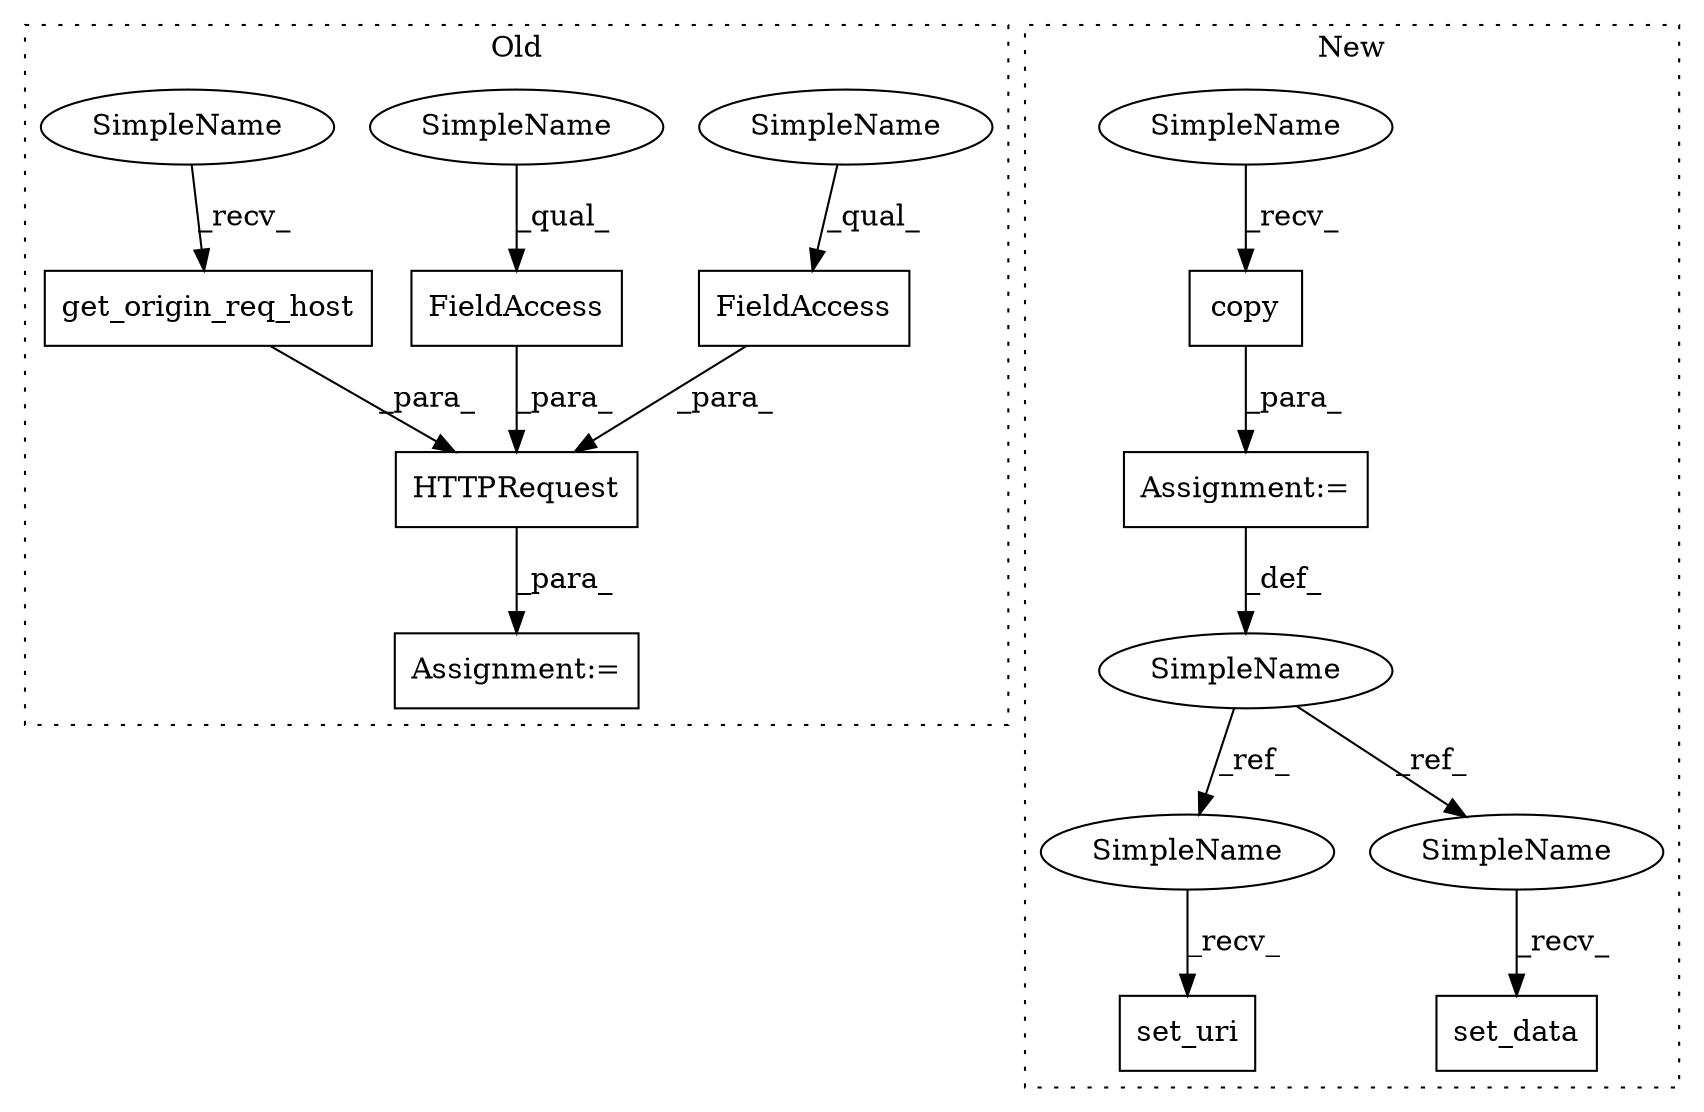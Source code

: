 digraph G {
subgraph cluster0 {
1 [label="HTTPRequest" a="32" s="793,884" l="12,1" shape="box"];
3 [label="get_origin_req_host" a="32" s="842" l="21" shape="box"];
4 [label="FieldAccess" a="22" s="818" l="15" shape="box"];
5 [label="FieldAccess" a="22" s="864" l="20" shape="box"];
7 [label="Assignment:=" a="7" s="792" l="1" shape="box"];
11 [label="SimpleName" a="42" s="818" l="7" shape="ellipse"];
12 [label="SimpleName" a="42" s="864" l="7" shape="ellipse"];
13 [label="SimpleName" a="42" s="834" l="7" shape="ellipse"];
label = "Old";
style="dotted";
}
subgraph cluster1 {
2 [label="copy" a="32" s="711" l="6" shape="box"];
6 [label="set_uri" a="32" s="731,746" l="8,1" shape="box"];
8 [label="Assignment:=" a="7" s="702" l="1" shape="box"];
9 [label="SimpleName" a="42" s="695" l="7" shape="ellipse"];
10 [label="set_data" a="32" s="761,774" l="9,1" shape="box"];
14 [label="SimpleName" a="42" s="703" l="7" shape="ellipse"];
15 [label="SimpleName" a="42" s="723" l="7" shape="ellipse"];
16 [label="SimpleName" a="42" s="753" l="7" shape="ellipse"];
label = "New";
style="dotted";
}
1 -> 7 [label="_para_"];
2 -> 8 [label="_para_"];
3 -> 1 [label="_para_"];
4 -> 1 [label="_para_"];
5 -> 1 [label="_para_"];
8 -> 9 [label="_def_"];
9 -> 15 [label="_ref_"];
9 -> 16 [label="_ref_"];
11 -> 4 [label="_qual_"];
12 -> 5 [label="_qual_"];
13 -> 3 [label="_recv_"];
14 -> 2 [label="_recv_"];
15 -> 6 [label="_recv_"];
16 -> 10 [label="_recv_"];
}